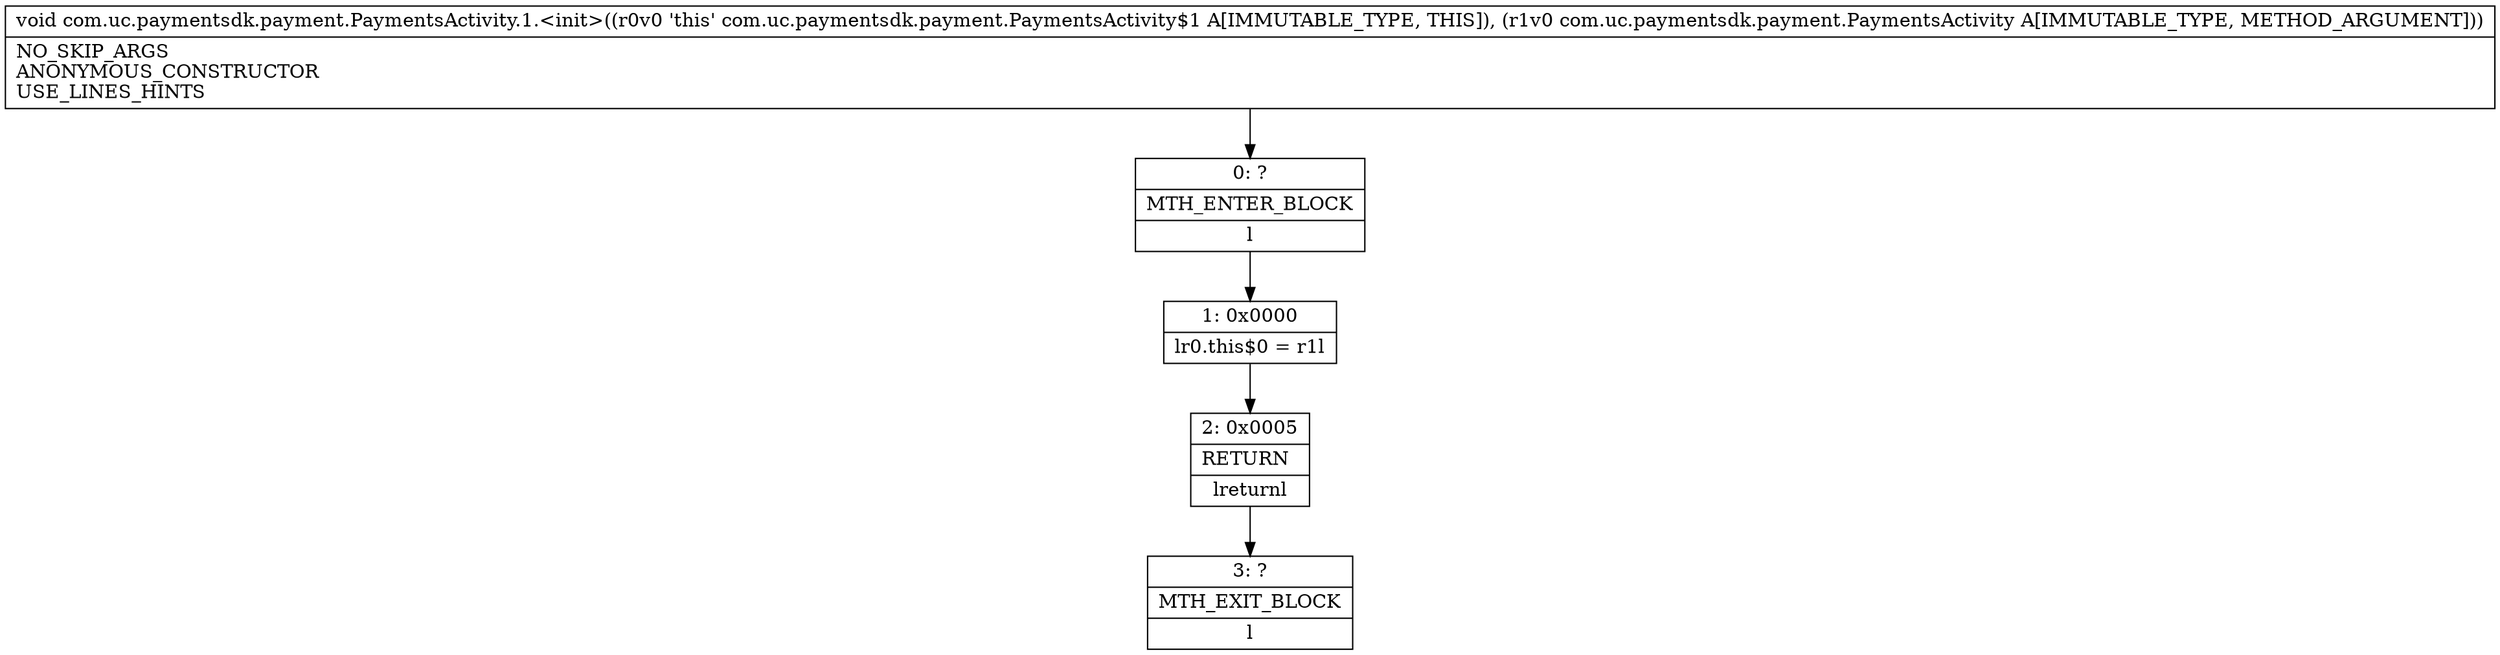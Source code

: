 digraph "CFG forcom.uc.paymentsdk.payment.PaymentsActivity.1.\<init\>(Lcom\/uc\/paymentsdk\/payment\/PaymentsActivity;)V" {
Node_0 [shape=record,label="{0\:\ ?|MTH_ENTER_BLOCK\l|l}"];
Node_1 [shape=record,label="{1\:\ 0x0000|lr0.this$0 = r1l}"];
Node_2 [shape=record,label="{2\:\ 0x0005|RETURN\l|lreturnl}"];
Node_3 [shape=record,label="{3\:\ ?|MTH_EXIT_BLOCK\l|l}"];
MethodNode[shape=record,label="{void com.uc.paymentsdk.payment.PaymentsActivity.1.\<init\>((r0v0 'this' com.uc.paymentsdk.payment.PaymentsActivity$1 A[IMMUTABLE_TYPE, THIS]), (r1v0 com.uc.paymentsdk.payment.PaymentsActivity A[IMMUTABLE_TYPE, METHOD_ARGUMENT]))  | NO_SKIP_ARGS\lANONYMOUS_CONSTRUCTOR\lUSE_LINES_HINTS\l}"];
MethodNode -> Node_0;
Node_0 -> Node_1;
Node_1 -> Node_2;
Node_2 -> Node_3;
}


